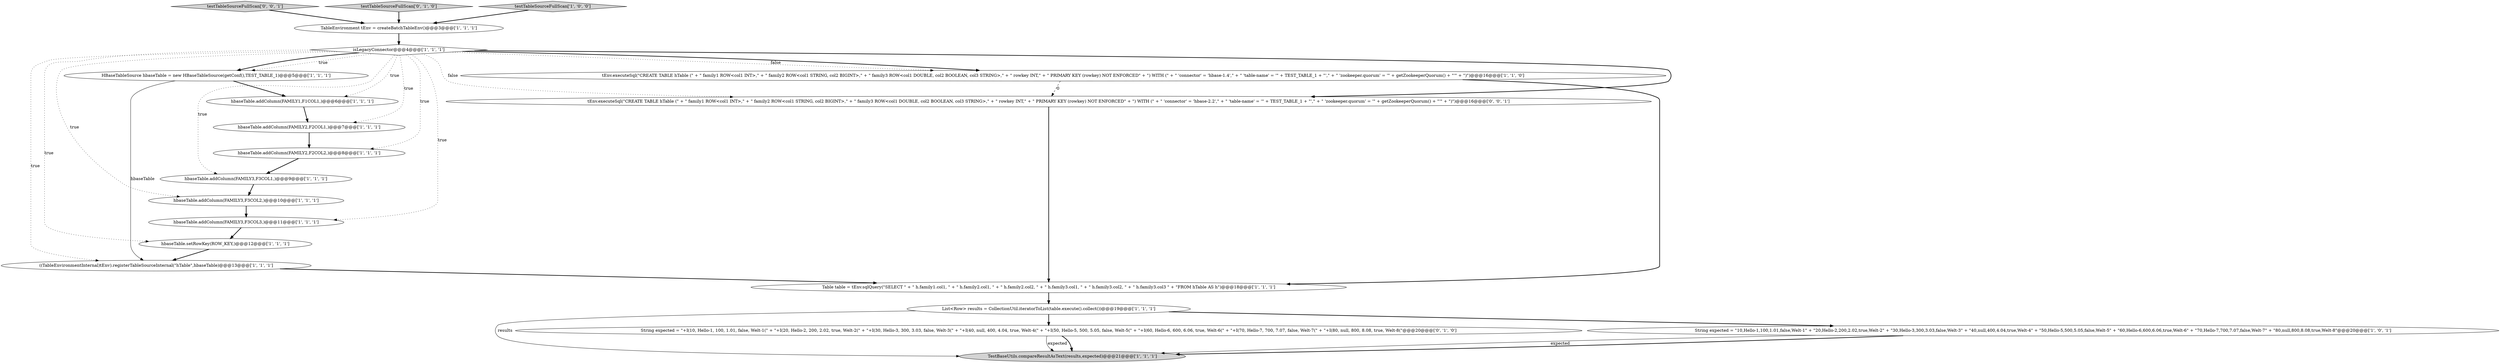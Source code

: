 digraph {
20 [style = filled, label = "testTableSourceFullScan['0', '0', '1']", fillcolor = lightgray, shape = diamond image = "AAA0AAABBB3BBB"];
3 [style = filled, label = "TestBaseUtils.compareResultAsText(results,expected)@@@21@@@['1', '1', '1']", fillcolor = lightgray, shape = ellipse image = "AAA0AAABBB1BBB"];
14 [style = filled, label = "TableEnvironment tEnv = createBatchTableEnv()@@@3@@@['1', '1', '1']", fillcolor = white, shape = ellipse image = "AAA0AAABBB1BBB"];
10 [style = filled, label = "List<Row> results = CollectionUtil.iteratorToList(table.execute().collect())@@@19@@@['1', '1', '1']", fillcolor = white, shape = ellipse image = "AAA0AAABBB1BBB"];
1 [style = filled, label = "isLegacyConnector@@@4@@@['1', '1', '1']", fillcolor = white, shape = diamond image = "AAA0AAABBB1BBB"];
0 [style = filled, label = "hbaseTable.addColumn(FAMILY3,F3COL1,)@@@9@@@['1', '1', '1']", fillcolor = white, shape = ellipse image = "AAA0AAABBB1BBB"];
7 [style = filled, label = "((TableEnvironmentInternal)tEnv).registerTableSourceInternal(\"hTable\",hbaseTable)@@@13@@@['1', '1', '1']", fillcolor = white, shape = ellipse image = "AAA0AAABBB1BBB"];
17 [style = filled, label = "testTableSourceFullScan['0', '1', '0']", fillcolor = lightgray, shape = diamond image = "AAA0AAABBB2BBB"];
2 [style = filled, label = "HBaseTableSource hbaseTable = new HBaseTableSource(getConf(),TEST_TABLE_1)@@@5@@@['1', '1', '1']", fillcolor = white, shape = ellipse image = "AAA0AAABBB1BBB"];
6 [style = filled, label = "hbaseTable.addColumn(FAMILY2,F2COL1,)@@@7@@@['1', '1', '1']", fillcolor = white, shape = ellipse image = "AAA0AAABBB1BBB"];
12 [style = filled, label = "hbaseTable.addColumn(FAMILY3,F3COL3,)@@@11@@@['1', '1', '1']", fillcolor = white, shape = ellipse image = "AAA0AAABBB1BBB"];
18 [style = filled, label = "String expected = \"+I(10, Hello-1, 100, 1.01, false, Welt-1(\" + \"+I(20, Hello-2, 200, 2.02, true, Welt-2(\" + \"+I(30, Hello-3, 300, 3.03, false, Welt-3(\" + \"+I(40, null, 400, 4.04, true, Welt-4(\" + \"+I(50, Hello-5, 500, 5.05, false, Welt-5(\" + \"+I(60, Hello-6, 600, 6.06, true, Welt-6(\" + \"+I(70, Hello-7, 700, 7.07, false, Welt-7(\" + \"+I(80, null, 800, 8.08, true, Welt-8(\"@@@20@@@['0', '1', '0']", fillcolor = white, shape = ellipse image = "AAA0AAABBB2BBB"];
19 [style = filled, label = "tEnv.executeSql(\"CREATE TABLE hTable (\" + \" family1 ROW<col1 INT>,\" + \" family2 ROW<col1 STRING, col2 BIGINT>,\" + \" family3 ROW<col1 DOUBLE, col2 BOOLEAN, col3 STRING>,\" + \" rowkey INT,\" + \" PRIMARY KEY (rowkey) NOT ENFORCED\" + \") WITH (\" + \" 'connector' = 'hbase-2.2',\" + \" 'table-name' = '\" + TEST_TABLE_1 + \"',\" + \" 'zookeeper.quorum' = '\" + getZookeeperQuorum() + \"'\" + \")\")@@@16@@@['0', '0', '1']", fillcolor = white, shape = ellipse image = "AAA0AAABBB3BBB"];
8 [style = filled, label = "hbaseTable.addColumn(FAMILY3,F3COL2,)@@@10@@@['1', '1', '1']", fillcolor = white, shape = ellipse image = "AAA0AAABBB1BBB"];
11 [style = filled, label = "Table table = tEnv.sqlQuery(\"SELECT \" + \" h.family1.col1, \" + \" h.family2.col1, \" + \" h.family2.col2, \" + \" h.family3.col1, \" + \" h.family3.col2, \" + \" h.family3.col3 \" + \"FROM hTable AS h\")@@@18@@@['1', '1', '1']", fillcolor = white, shape = ellipse image = "AAA0AAABBB1BBB"];
13 [style = filled, label = "String expected = \"10,Hello-1,100,1.01,false,Welt-1\" + \"20,Hello-2,200,2.02,true,Welt-2\" + \"30,Hello-3,300,3.03,false,Welt-3\" + \"40,null,400,4.04,true,Welt-4\" + \"50,Hello-5,500,5.05,false,Welt-5\" + \"60,Hello-6,600,6.06,true,Welt-6\" + \"70,Hello-7,700,7.07,false,Welt-7\" + \"80,null,800,8.08,true,Welt-8\"@@@20@@@['1', '0', '1']", fillcolor = white, shape = ellipse image = "AAA0AAABBB1BBB"];
9 [style = filled, label = "tEnv.executeSql(\"CREATE TABLE hTable (\" + \" family1 ROW<col1 INT>,\" + \" family2 ROW<col1 STRING, col2 BIGINT>,\" + \" family3 ROW<col1 DOUBLE, col2 BOOLEAN, col3 STRING>,\" + \" rowkey INT,\" + \" PRIMARY KEY (rowkey) NOT ENFORCED\" + \") WITH (\" + \" 'connector' = 'hbase-1.4',\" + \" 'table-name' = '\" + TEST_TABLE_1 + \"',\" + \" 'zookeeper.quorum' = '\" + getZookeeperQuorum() + \"'\" + \")\")@@@16@@@['1', '1', '0']", fillcolor = white, shape = ellipse image = "AAA0AAABBB1BBB"];
16 [style = filled, label = "hbaseTable.setRowKey(ROW_KEY,)@@@12@@@['1', '1', '1']", fillcolor = white, shape = ellipse image = "AAA0AAABBB1BBB"];
5 [style = filled, label = "hbaseTable.addColumn(FAMILY1,F1COL1,)@@@6@@@['1', '1', '1']", fillcolor = white, shape = ellipse image = "AAA0AAABBB1BBB"];
4 [style = filled, label = "testTableSourceFullScan['1', '0', '0']", fillcolor = lightgray, shape = diamond image = "AAA0AAABBB1BBB"];
15 [style = filled, label = "hbaseTable.addColumn(FAMILY2,F2COL2,)@@@8@@@['1', '1', '1']", fillcolor = white, shape = ellipse image = "AAA0AAABBB1BBB"];
10->18 [style = bold, label=""];
18->3 [style = bold, label=""];
4->14 [style = bold, label=""];
7->11 [style = bold, label=""];
9->11 [style = bold, label=""];
18->3 [style = solid, label="expected"];
1->9 [style = dotted, label="false"];
16->7 [style = bold, label=""];
19->11 [style = bold, label=""];
20->14 [style = bold, label=""];
12->16 [style = bold, label=""];
1->19 [style = dotted, label="false"];
2->7 [style = solid, label="hbaseTable"];
6->15 [style = bold, label=""];
1->9 [style = bold, label=""];
14->1 [style = bold, label=""];
1->7 [style = dotted, label="true"];
9->19 [style = dashed, label="0"];
10->3 [style = solid, label="results"];
5->6 [style = bold, label=""];
13->3 [style = bold, label=""];
10->13 [style = bold, label=""];
17->14 [style = bold, label=""];
11->10 [style = bold, label=""];
1->15 [style = dotted, label="true"];
15->0 [style = bold, label=""];
1->12 [style = dotted, label="true"];
13->3 [style = solid, label="expected"];
0->8 [style = bold, label=""];
1->8 [style = dotted, label="true"];
1->6 [style = dotted, label="true"];
1->2 [style = bold, label=""];
1->16 [style = dotted, label="true"];
1->0 [style = dotted, label="true"];
1->19 [style = bold, label=""];
1->2 [style = dotted, label="true"];
1->5 [style = dotted, label="true"];
8->12 [style = bold, label=""];
2->5 [style = bold, label=""];
}
